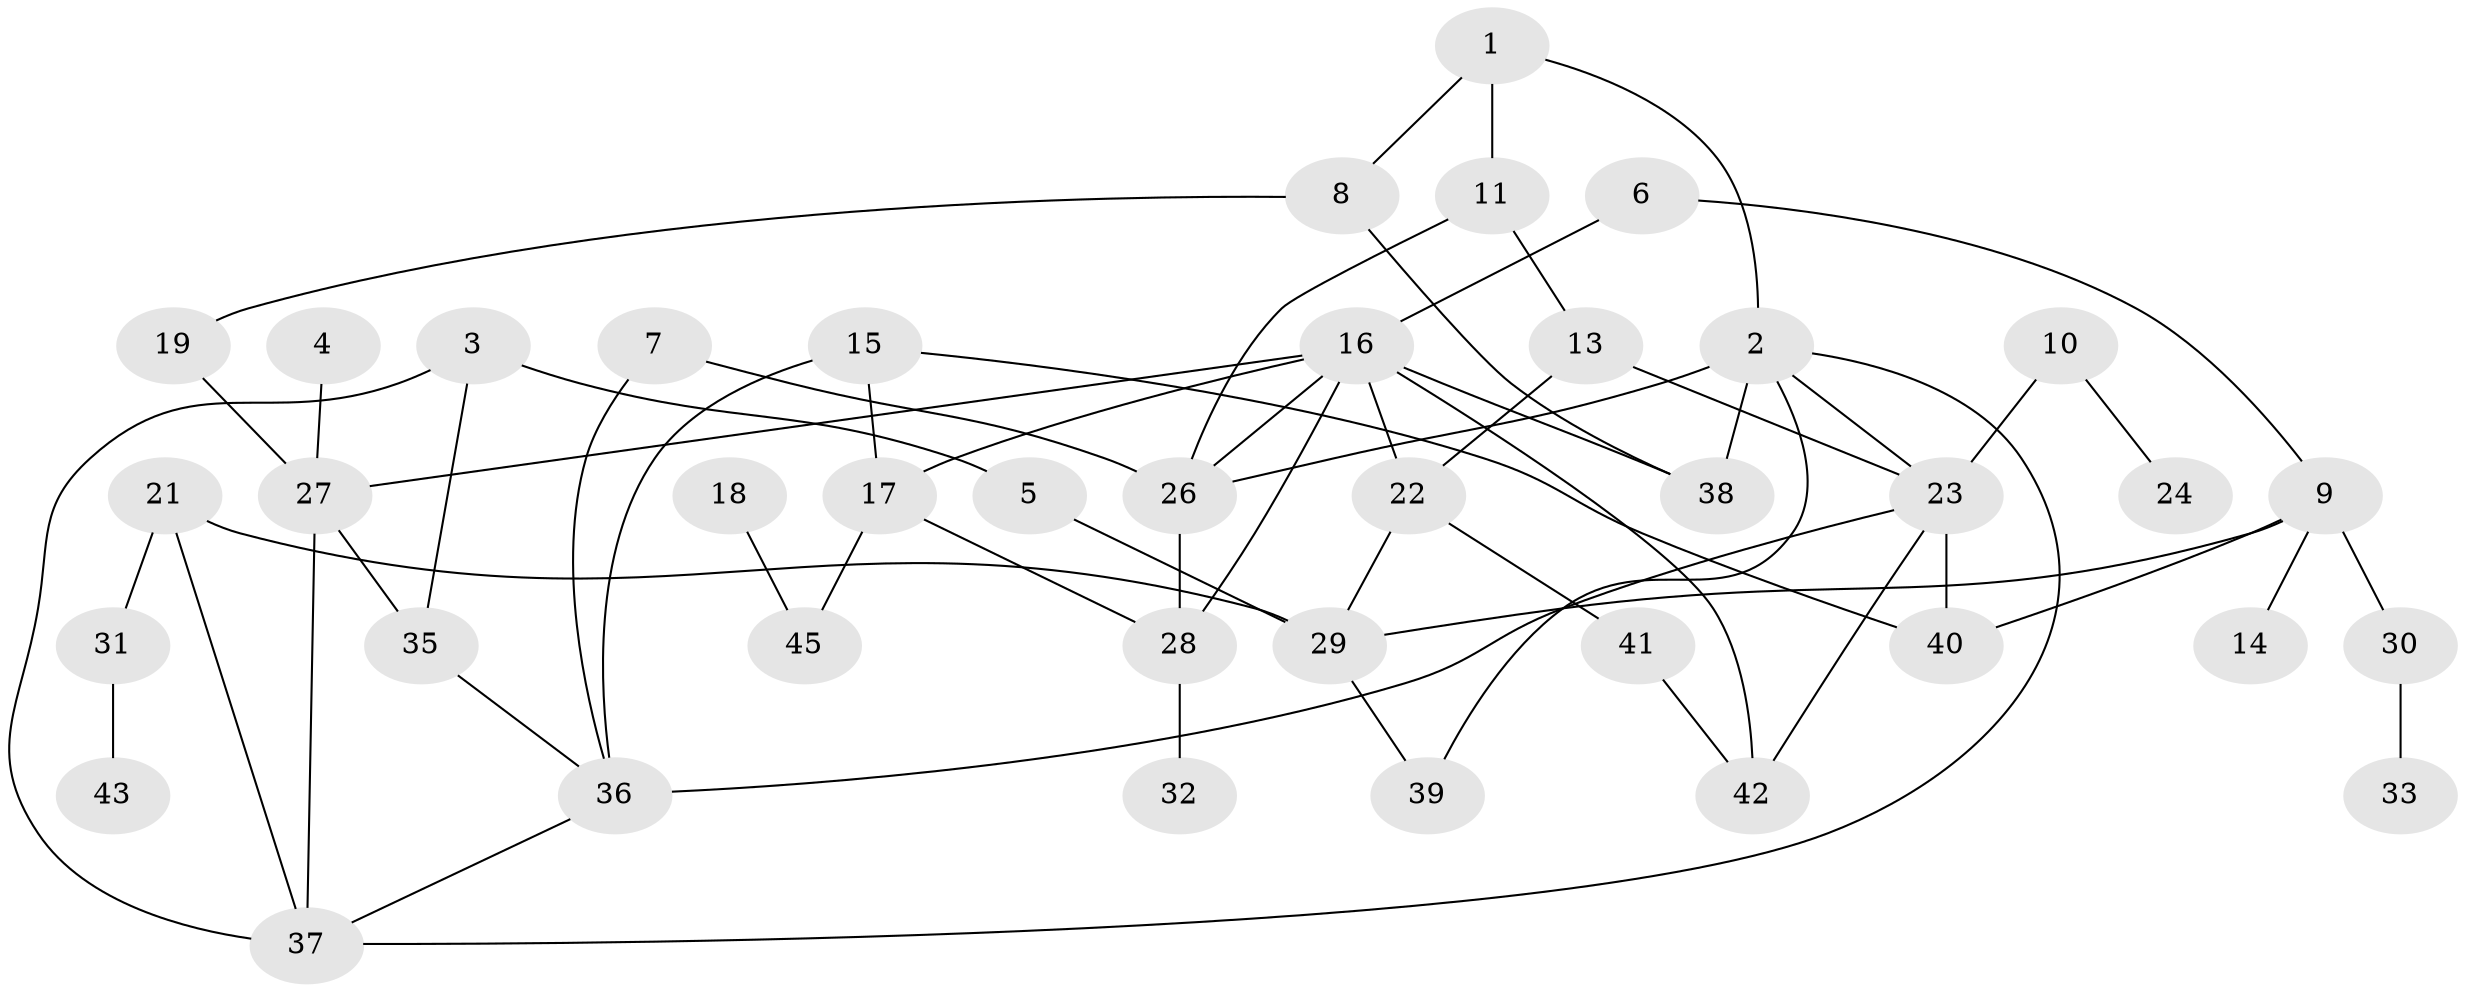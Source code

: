 // original degree distribution, {1: 0.2755102040816326, 4: 0.12244897959183673, 2: 0.2653061224489796, 3: 0.1836734693877551, 7: 0.02040816326530612, 0: 0.08163265306122448, 5: 0.030612244897959183, 8: 0.01020408163265306, 6: 0.01020408163265306}
// Generated by graph-tools (version 1.1) at 2025/33/03/09/25 02:33:39]
// undirected, 40 vertices, 61 edges
graph export_dot {
graph [start="1"]
  node [color=gray90,style=filled];
  1;
  2;
  3;
  4;
  5;
  6;
  7;
  8;
  9;
  10;
  11;
  13;
  14;
  15;
  16;
  17;
  18;
  19;
  21;
  22;
  23;
  24;
  26;
  27;
  28;
  29;
  30;
  31;
  32;
  33;
  35;
  36;
  37;
  38;
  39;
  40;
  41;
  42;
  43;
  45;
  1 -- 2 [weight=1.0];
  1 -- 8 [weight=1.0];
  1 -- 11 [weight=1.0];
  2 -- 23 [weight=1.0];
  2 -- 26 [weight=2.0];
  2 -- 37 [weight=1.0];
  2 -- 38 [weight=1.0];
  2 -- 39 [weight=1.0];
  3 -- 5 [weight=1.0];
  3 -- 35 [weight=1.0];
  3 -- 37 [weight=1.0];
  4 -- 27 [weight=1.0];
  5 -- 29 [weight=1.0];
  6 -- 9 [weight=1.0];
  6 -- 16 [weight=1.0];
  7 -- 26 [weight=1.0];
  7 -- 36 [weight=1.0];
  8 -- 19 [weight=1.0];
  8 -- 38 [weight=1.0];
  9 -- 14 [weight=1.0];
  9 -- 29 [weight=1.0];
  9 -- 30 [weight=1.0];
  9 -- 40 [weight=1.0];
  10 -- 23 [weight=1.0];
  10 -- 24 [weight=1.0];
  11 -- 13 [weight=1.0];
  11 -- 26 [weight=1.0];
  13 -- 22 [weight=1.0];
  13 -- 23 [weight=1.0];
  15 -- 17 [weight=1.0];
  15 -- 36 [weight=2.0];
  15 -- 40 [weight=1.0];
  16 -- 17 [weight=1.0];
  16 -- 22 [weight=1.0];
  16 -- 26 [weight=1.0];
  16 -- 27 [weight=1.0];
  16 -- 28 [weight=1.0];
  16 -- 38 [weight=2.0];
  16 -- 42 [weight=1.0];
  17 -- 28 [weight=1.0];
  17 -- 45 [weight=1.0];
  18 -- 45 [weight=1.0];
  19 -- 27 [weight=1.0];
  21 -- 29 [weight=1.0];
  21 -- 31 [weight=1.0];
  21 -- 37 [weight=1.0];
  22 -- 29 [weight=1.0];
  22 -- 41 [weight=1.0];
  23 -- 36 [weight=2.0];
  23 -- 40 [weight=1.0];
  23 -- 42 [weight=1.0];
  26 -- 28 [weight=1.0];
  27 -- 35 [weight=1.0];
  27 -- 37 [weight=3.0];
  28 -- 32 [weight=1.0];
  29 -- 39 [weight=1.0];
  30 -- 33 [weight=1.0];
  31 -- 43 [weight=1.0];
  35 -- 36 [weight=1.0];
  36 -- 37 [weight=1.0];
  41 -- 42 [weight=1.0];
}
